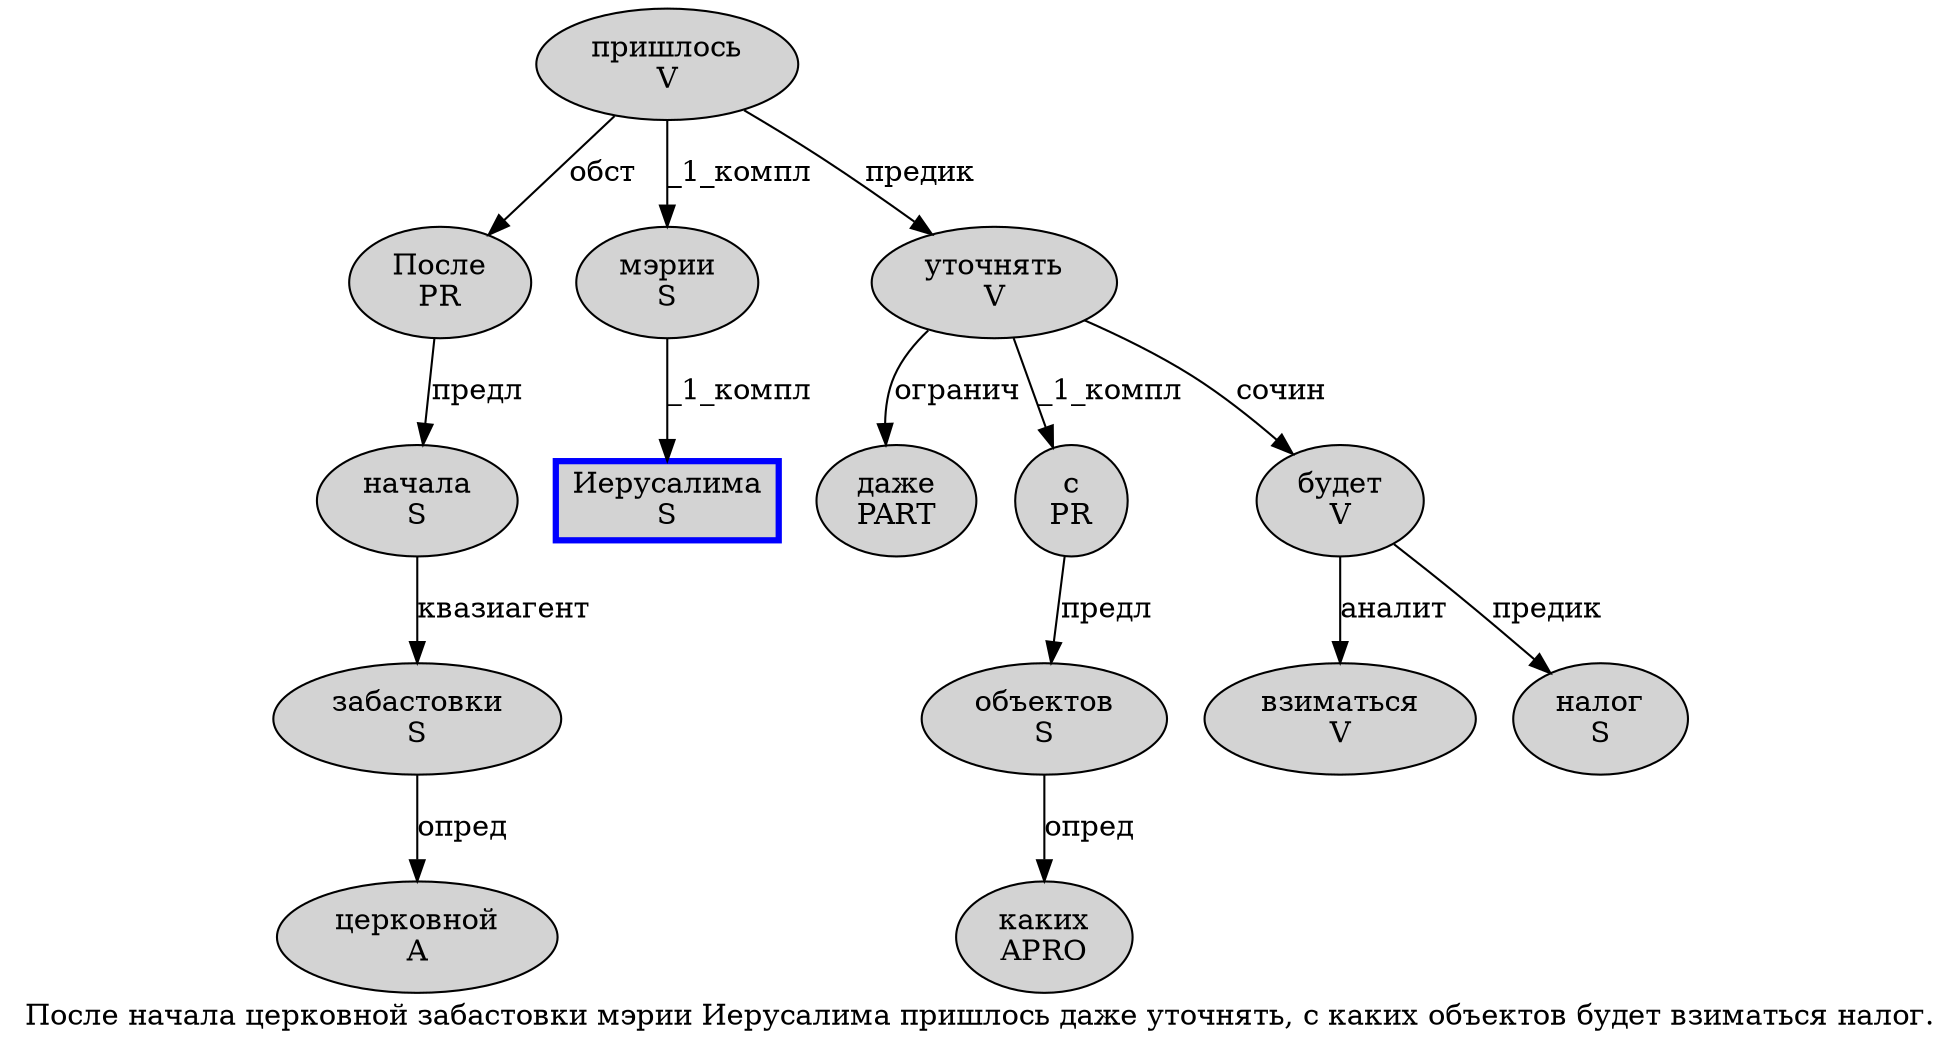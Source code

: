 digraph SENTENCE_223 {
	graph [label="После начала церковной забастовки мэрии Иерусалима пришлось даже уточнять, с каких объектов будет взиматься налог."]
	node [style=filled]
		0 [label="После
PR" color="" fillcolor=lightgray penwidth=1 shape=ellipse]
		1 [label="начала
S" color="" fillcolor=lightgray penwidth=1 shape=ellipse]
		2 [label="церковной
A" color="" fillcolor=lightgray penwidth=1 shape=ellipse]
		3 [label="забастовки
S" color="" fillcolor=lightgray penwidth=1 shape=ellipse]
		4 [label="мэрии
S" color="" fillcolor=lightgray penwidth=1 shape=ellipse]
		5 [label="Иерусалима
S" color=blue fillcolor=lightgray penwidth=3 shape=box]
		6 [label="пришлось
V" color="" fillcolor=lightgray penwidth=1 shape=ellipse]
		7 [label="даже
PART" color="" fillcolor=lightgray penwidth=1 shape=ellipse]
		8 [label="уточнять
V" color="" fillcolor=lightgray penwidth=1 shape=ellipse]
		10 [label="с
PR" color="" fillcolor=lightgray penwidth=1 shape=ellipse]
		11 [label="каких
APRO" color="" fillcolor=lightgray penwidth=1 shape=ellipse]
		12 [label="объектов
S" color="" fillcolor=lightgray penwidth=1 shape=ellipse]
		13 [label="будет
V" color="" fillcolor=lightgray penwidth=1 shape=ellipse]
		14 [label="взиматься
V" color="" fillcolor=lightgray penwidth=1 shape=ellipse]
		15 [label="налог
S" color="" fillcolor=lightgray penwidth=1 shape=ellipse]
			6 -> 0 [label="обст"]
			6 -> 4 [label="_1_компл"]
			6 -> 8 [label="предик"]
			8 -> 7 [label="огранич"]
			8 -> 10 [label="_1_компл"]
			8 -> 13 [label="сочин"]
			4 -> 5 [label="_1_компл"]
			0 -> 1 [label="предл"]
			13 -> 14 [label="аналит"]
			13 -> 15 [label="предик"]
			1 -> 3 [label="квазиагент"]
			10 -> 12 [label="предл"]
			3 -> 2 [label="опред"]
			12 -> 11 [label="опред"]
}